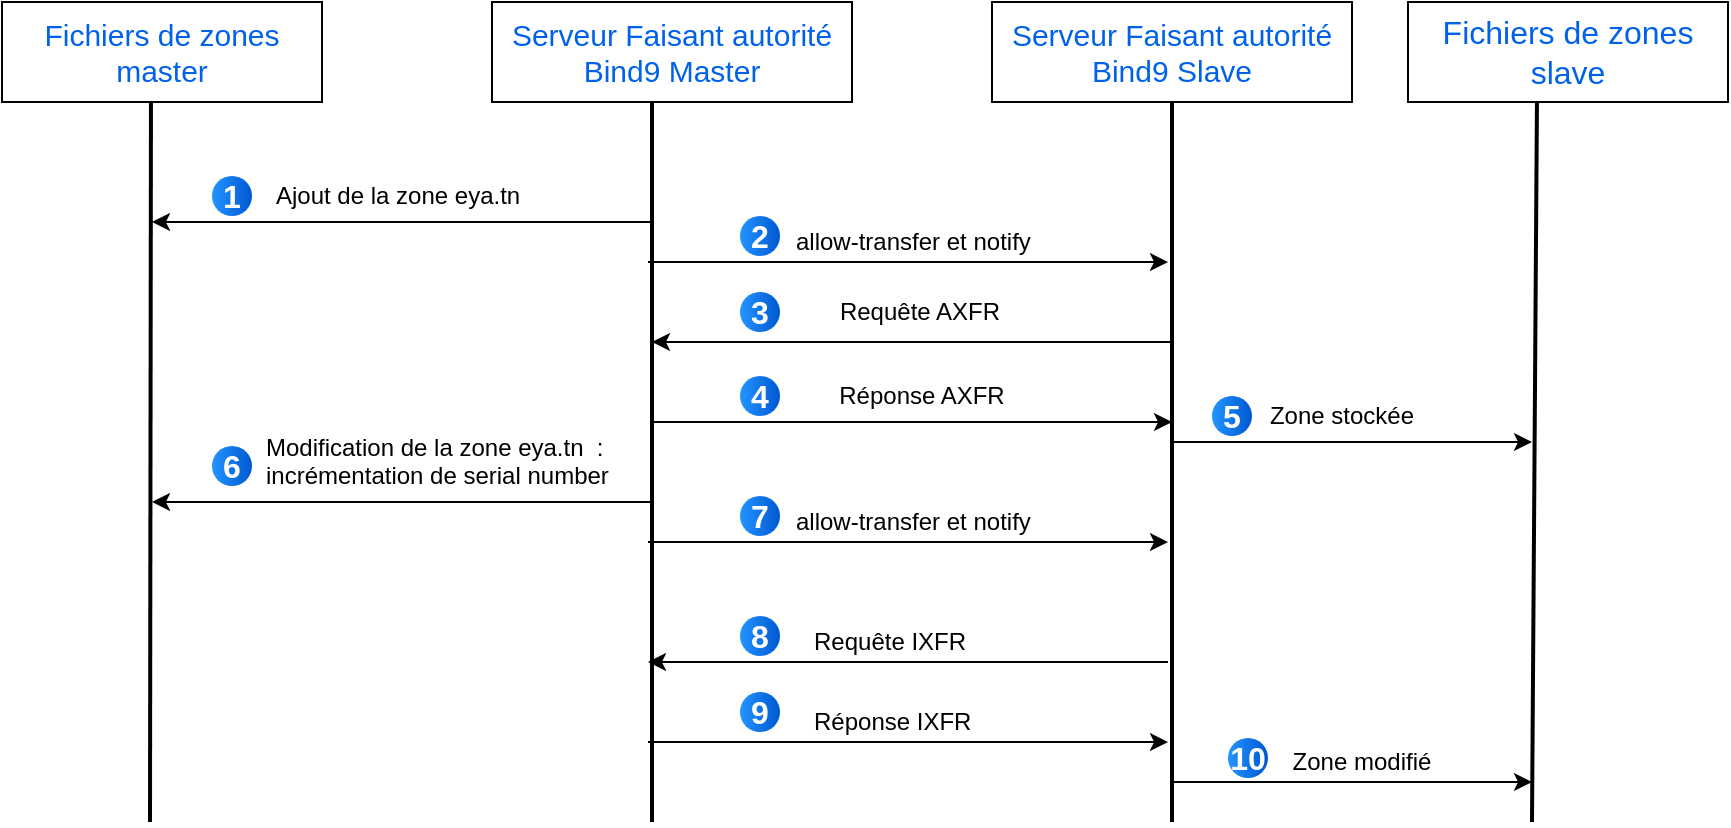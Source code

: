 <mxfile version="24.7.7">
  <diagram name="Page-1" id="ZFwUXWekMJxTEN9P8XSZ">
    <mxGraphModel dx="1877" dy="530" grid="1" gridSize="10" guides="1" tooltips="1" connect="1" arrows="1" fold="1" page="1" pageScale="1" pageWidth="827" pageHeight="1169" math="0" shadow="0">
      <root>
        <mxCell id="0" />
        <mxCell id="1" parent="0" />
        <mxCell id="8kmeovn6baDtIUTZzQ98-1" value="" style="endArrow=none;html=1;rounded=0;strokeColor=#000000;strokeWidth=2;" edge="1" parent="1">
          <mxGeometry width="50" height="50" relative="1" as="geometry">
            <mxPoint x="280" y="600" as="sourcePoint" />
            <mxPoint x="280" y="240" as="targetPoint" />
          </mxGeometry>
        </mxCell>
        <mxCell id="8kmeovn6baDtIUTZzQ98-2" value="" style="endArrow=none;html=1;rounded=0;strokeColor=#000000;strokeWidth=2;" edge="1" parent="1">
          <mxGeometry width="50" height="50" relative="1" as="geometry">
            <mxPoint x="540" y="600" as="sourcePoint" />
            <mxPoint x="540" y="240" as="targetPoint" />
          </mxGeometry>
        </mxCell>
        <mxCell id="8kmeovn6baDtIUTZzQ98-4" value="&lt;font style=&quot;font-size: 15px;&quot; color=&quot;#0061eb&quot;&gt;Serveur Faisant autorité Bind9 Master&lt;/font&gt;" style="rounded=0;whiteSpace=wrap;html=1;" vertex="1" parent="1">
          <mxGeometry x="200" y="190" width="180" height="50" as="geometry" />
        </mxCell>
        <mxCell id="8kmeovn6baDtIUTZzQ98-5" value="&lt;span style=&quot;font-size: 15px;&quot;&gt;&lt;font style=&quot;font-size: 15px;&quot; color=&quot;#0061eb&quot;&gt;Serveur Faisant autorité Bind9&amp;nbsp;&lt;/font&gt;&lt;/span&gt;&lt;span style=&quot;font-size: 15px; color: rgb(0, 97, 235); background-color: initial;&quot;&gt;Slave&lt;/span&gt;" style="rounded=0;whiteSpace=wrap;html=1;" vertex="1" parent="1">
          <mxGeometry x="450" y="190" width="180" height="50" as="geometry" />
        </mxCell>
        <mxCell id="8kmeovn6baDtIUTZzQ98-6" value="Ajout de la zone&amp;nbsp;&lt;span style=&quot;background-color: initial;&quot;&gt;eya.tn&amp;nbsp;&lt;/span&gt;" style="text;html=1;align=left;verticalAlign=middle;whiteSpace=wrap;rounded=0;" vertex="1" parent="1">
          <mxGeometry x="90" y="257" width="130" height="60" as="geometry" />
        </mxCell>
        <mxCell id="8kmeovn6baDtIUTZzQ98-7" value="" style="endArrow=classic;html=1;rounded=0;" edge="1" parent="1">
          <mxGeometry width="50" height="50" relative="1" as="geometry">
            <mxPoint x="540" y="360" as="sourcePoint" />
            <mxPoint x="280" y="360" as="targetPoint" />
          </mxGeometry>
        </mxCell>
        <mxCell id="8kmeovn6baDtIUTZzQ98-8" value="Requête AXFR" style="text;html=1;align=center;verticalAlign=middle;whiteSpace=wrap;rounded=0;" vertex="1" parent="1">
          <mxGeometry x="359" y="330" width="110" height="30" as="geometry" />
        </mxCell>
        <mxCell id="8kmeovn6baDtIUTZzQ98-9" value="" style="endArrow=none;html=1;rounded=0;endFill=0;startArrow=classic;startFill=1;" edge="1" parent="1">
          <mxGeometry width="50" height="50" relative="1" as="geometry">
            <mxPoint x="540" y="400" as="sourcePoint" />
            <mxPoint x="280" y="400" as="targetPoint" />
          </mxGeometry>
        </mxCell>
        <mxCell id="8kmeovn6baDtIUTZzQ98-10" value="Réponse AXFR" style="text;html=1;align=center;verticalAlign=middle;whiteSpace=wrap;rounded=0;" vertex="1" parent="1">
          <mxGeometry x="360" y="372" width="110" height="30" as="geometry" />
        </mxCell>
        <mxCell id="8kmeovn6baDtIUTZzQ98-11" value="Modification de la zone&amp;nbsp;&lt;span style=&quot;background-color: initial;&quot;&gt;eya.tn&amp;nbsp; : incrémentation de serial number&lt;/span&gt;&lt;div&gt;&lt;br&gt;&lt;/div&gt;" style="text;html=1;align=left;verticalAlign=middle;whiteSpace=wrap;rounded=0;" vertex="1" parent="1">
          <mxGeometry x="85" y="387" width="239" height="80" as="geometry" />
        </mxCell>
        <mxCell id="8kmeovn6baDtIUTZzQ98-13" value="" style="endArrow=none;html=1;rounded=0;strokeColor=#000000;strokeWidth=2;entryX=0.403;entryY=1;entryDx=0;entryDy=0;entryPerimeter=0;" edge="1" parent="1">
          <mxGeometry width="50" height="50" relative="1" as="geometry">
            <mxPoint x="29" y="600" as="sourcePoint" />
            <mxPoint x="29.48" y="240" as="targetPoint" />
          </mxGeometry>
        </mxCell>
        <mxCell id="8kmeovn6baDtIUTZzQ98-14" value="" style="endArrow=classic;html=1;rounded=0;" edge="1" parent="1">
          <mxGeometry width="50" height="50" relative="1" as="geometry">
            <mxPoint x="280" y="300" as="sourcePoint" />
            <mxPoint x="30" y="300" as="targetPoint" />
          </mxGeometry>
        </mxCell>
        <mxCell id="8kmeovn6baDtIUTZzQ98-21" value="&lt;font style=&quot;font-size: 15px;&quot; color=&quot;#0061eb&quot;&gt;Fichiers de zones master&lt;/font&gt;" style="rounded=0;whiteSpace=wrap;html=1;" vertex="1" parent="1">
          <mxGeometry x="-45" y="190" width="160" height="50" as="geometry" />
        </mxCell>
        <mxCell id="8kmeovn6baDtIUTZzQ98-22" value="" style="endArrow=none;html=1;rounded=0;strokeColor=#000000;strokeWidth=2;entryX=0.403;entryY=1;entryDx=0;entryDy=0;entryPerimeter=0;" edge="1" parent="1" target="8kmeovn6baDtIUTZzQ98-23">
          <mxGeometry width="50" height="50" relative="1" as="geometry">
            <mxPoint x="720" y="600" as="sourcePoint" />
            <mxPoint x="724.5" y="260" as="targetPoint" />
          </mxGeometry>
        </mxCell>
        <mxCell id="8kmeovn6baDtIUTZzQ98-23" value="&lt;font style=&quot;font-size: 16px;&quot; color=&quot;#0061eb&quot;&gt;Fichiers de zones slave&lt;/font&gt;" style="rounded=0;whiteSpace=wrap;html=1;" vertex="1" parent="1">
          <mxGeometry x="658" y="190" width="160" height="50" as="geometry" />
        </mxCell>
        <mxCell id="8kmeovn6baDtIUTZzQ98-25" value="" style="endArrow=none;html=1;rounded=0;endFill=0;startArrow=classic;startFill=1;" edge="1" parent="1">
          <mxGeometry width="50" height="50" relative="1" as="geometry">
            <mxPoint x="538" y="320" as="sourcePoint" />
            <mxPoint x="278" y="320" as="targetPoint" />
          </mxGeometry>
        </mxCell>
        <mxCell id="8kmeovn6baDtIUTZzQ98-26" value="&lt;span class=&quot;hljs-selector-tag&quot;&gt;allow-transfer&lt;/span&gt;&amp;nbsp;et&amp;nbsp;&lt;span class=&quot;hljs-selector-tag&quot;&gt;notify&lt;/span&gt;" style="text;html=1;align=left;verticalAlign=middle;whiteSpace=wrap;rounded=0;" vertex="1" parent="1">
          <mxGeometry x="350" y="280" width="130" height="60" as="geometry" />
        </mxCell>
        <mxCell id="8kmeovn6baDtIUTZzQ98-27" value="" style="endArrow=classic;html=1;rounded=0;" edge="1" parent="1">
          <mxGeometry width="50" height="50" relative="1" as="geometry">
            <mxPoint x="280" y="440" as="sourcePoint" />
            <mxPoint x="30" y="440" as="targetPoint" />
          </mxGeometry>
        </mxCell>
        <mxCell id="8kmeovn6baDtIUTZzQ98-28" value="" style="endArrow=none;html=1;rounded=0;endFill=0;startArrow=classic;startFill=1;" edge="1" parent="1">
          <mxGeometry width="50" height="50" relative="1" as="geometry">
            <mxPoint x="720" y="410" as="sourcePoint" />
            <mxPoint x="540" y="410" as="targetPoint" />
          </mxGeometry>
        </mxCell>
        <mxCell id="8kmeovn6baDtIUTZzQ98-29" value="&lt;span class=&quot;hljs-selector-tag&quot;&gt;Zone&lt;/span&gt;&amp;nbsp;&lt;span class=&quot;hljs-selector-tag&quot;&gt;stock&lt;/span&gt;é&lt;span class=&quot;hljs-selector-tag&quot;&gt;e&lt;/span&gt;" style="text;html=1;align=center;verticalAlign=middle;whiteSpace=wrap;rounded=0;" vertex="1" parent="1">
          <mxGeometry x="570" y="382" width="110" height="30" as="geometry" />
        </mxCell>
        <mxCell id="8kmeovn6baDtIUTZzQ98-30" value="" style="endArrow=none;html=1;rounded=0;endFill=0;startArrow=classic;startFill=1;" edge="1" parent="1">
          <mxGeometry width="50" height="50" relative="1" as="geometry">
            <mxPoint x="538" y="460" as="sourcePoint" />
            <mxPoint x="278" y="460" as="targetPoint" />
          </mxGeometry>
        </mxCell>
        <mxCell id="8kmeovn6baDtIUTZzQ98-31" value="&lt;span class=&quot;hljs-selector-tag&quot;&gt;allow-transfer&lt;/span&gt;&amp;nbsp;et&amp;nbsp;&lt;span class=&quot;hljs-selector-tag&quot;&gt;notify&lt;/span&gt;" style="text;html=1;align=left;verticalAlign=middle;whiteSpace=wrap;rounded=0;" vertex="1" parent="1">
          <mxGeometry x="350" y="420" width="120" height="60" as="geometry" />
        </mxCell>
        <mxCell id="8kmeovn6baDtIUTZzQ98-32" value="" style="endArrow=classic;html=1;rounded=0;endFill=1;startArrow=none;startFill=0;" edge="1" parent="1">
          <mxGeometry width="50" height="50" relative="1" as="geometry">
            <mxPoint x="538" y="520" as="sourcePoint" />
            <mxPoint x="278" y="520" as="targetPoint" />
          </mxGeometry>
        </mxCell>
        <mxCell id="8kmeovn6baDtIUTZzQ98-33" value="&lt;span style=&quot;text-align: center;&quot;&gt;Requête IXFR&lt;/span&gt;" style="text;html=1;align=left;verticalAlign=middle;whiteSpace=wrap;rounded=0;" vertex="1" parent="1">
          <mxGeometry x="359" y="480" width="91" height="60" as="geometry" />
        </mxCell>
        <mxCell id="8kmeovn6baDtIUTZzQ98-34" value="" style="endArrow=none;html=1;rounded=0;endFill=0;startArrow=classic;startFill=1;" edge="1" parent="1">
          <mxGeometry width="50" height="50" relative="1" as="geometry">
            <mxPoint x="538" y="560" as="sourcePoint" />
            <mxPoint x="278" y="560" as="targetPoint" />
          </mxGeometry>
        </mxCell>
        <mxCell id="8kmeovn6baDtIUTZzQ98-35" value="&lt;span style=&quot;text-align: center;&quot;&gt;Réponse IXFR&lt;/span&gt;" style="text;html=1;align=left;verticalAlign=middle;whiteSpace=wrap;rounded=0;" vertex="1" parent="1">
          <mxGeometry x="359" y="520" width="290" height="60" as="geometry" />
        </mxCell>
        <mxCell id="8kmeovn6baDtIUTZzQ98-36" value="" style="endArrow=none;html=1;rounded=0;endFill=0;startArrow=classic;startFill=1;" edge="1" parent="1">
          <mxGeometry width="50" height="50" relative="1" as="geometry">
            <mxPoint x="720" y="580" as="sourcePoint" />
            <mxPoint x="540" y="580" as="targetPoint" />
          </mxGeometry>
        </mxCell>
        <mxCell id="8kmeovn6baDtIUTZzQ98-37" value="&lt;span class=&quot;hljs-selector-tag&quot;&gt;Zone&lt;/span&gt;&amp;nbsp;modifié" style="text;html=1;align=center;verticalAlign=middle;whiteSpace=wrap;rounded=0;" vertex="1" parent="1">
          <mxGeometry x="580" y="555" width="110" height="30" as="geometry" />
        </mxCell>
        <mxCell id="8kmeovn6baDtIUTZzQ98-38" value="1" style="ellipse;whiteSpace=wrap;html=1;aspect=fixed;rotation=0;gradientColor=#0057D2;strokeColor=none;gradientDirection=east;fillColor=#2395FF;rounded=0;pointerEvents=0;fontFamily=Helvetica;fontSize=16;fontColor=#FFFFFF;spacingTop=4;spacingBottom=4;spacingLeft=4;spacingRight=4;points=[];fontStyle=1" vertex="1" parent="1">
          <mxGeometry x="60" y="277" width="20" height="20" as="geometry" />
        </mxCell>
        <mxCell id="8kmeovn6baDtIUTZzQ98-39" value="2" style="ellipse;whiteSpace=wrap;html=1;aspect=fixed;rotation=0;gradientColor=#0057D2;strokeColor=none;gradientDirection=east;fillColor=#2395FF;rounded=0;pointerEvents=0;fontFamily=Helvetica;fontSize=16;fontColor=#FFFFFF;spacingTop=4;spacingBottom=4;spacingLeft=4;spacingRight=4;points=[];fontStyle=1" vertex="1" parent="1">
          <mxGeometry x="324" y="297" width="20" height="20" as="geometry" />
        </mxCell>
        <mxCell id="8kmeovn6baDtIUTZzQ98-40" value="3" style="ellipse;whiteSpace=wrap;html=1;aspect=fixed;rotation=0;gradientColor=#0057D2;strokeColor=none;gradientDirection=east;fillColor=#2395FF;rounded=0;pointerEvents=0;fontFamily=Helvetica;fontSize=16;fontColor=#FFFFFF;spacingTop=4;spacingBottom=4;spacingLeft=4;spacingRight=4;points=[];fontStyle=1" vertex="1" parent="1">
          <mxGeometry x="324" y="335" width="20" height="20" as="geometry" />
        </mxCell>
        <mxCell id="8kmeovn6baDtIUTZzQ98-41" value="4" style="ellipse;whiteSpace=wrap;html=1;aspect=fixed;rotation=0;gradientColor=#0057D2;strokeColor=none;gradientDirection=east;fillColor=#2395FF;rounded=0;pointerEvents=0;fontFamily=Helvetica;fontSize=16;fontColor=#FFFFFF;spacingTop=4;spacingBottom=4;spacingLeft=4;spacingRight=4;points=[];fontStyle=1" vertex="1" parent="1">
          <mxGeometry x="324" y="377" width="20" height="20" as="geometry" />
        </mxCell>
        <mxCell id="8kmeovn6baDtIUTZzQ98-42" value="5" style="ellipse;whiteSpace=wrap;html=1;aspect=fixed;rotation=0;gradientColor=#0057D2;strokeColor=none;gradientDirection=east;fillColor=#2395FF;rounded=0;pointerEvents=0;fontFamily=Helvetica;fontSize=16;fontColor=#FFFFFF;spacingTop=4;spacingBottom=4;spacingLeft=4;spacingRight=4;points=[];fontStyle=1" vertex="1" parent="1">
          <mxGeometry x="560" y="387" width="20" height="20" as="geometry" />
        </mxCell>
        <mxCell id="8kmeovn6baDtIUTZzQ98-43" value="6" style="ellipse;whiteSpace=wrap;html=1;aspect=fixed;rotation=0;gradientColor=#0057D2;strokeColor=none;gradientDirection=east;fillColor=#2395FF;rounded=0;pointerEvents=0;fontFamily=Helvetica;fontSize=16;fontColor=#FFFFFF;spacingTop=4;spacingBottom=4;spacingLeft=4;spacingRight=4;points=[];fontStyle=1" vertex="1" parent="1">
          <mxGeometry x="60" y="412" width="20" height="20" as="geometry" />
        </mxCell>
        <mxCell id="8kmeovn6baDtIUTZzQ98-44" value="7" style="ellipse;whiteSpace=wrap;html=1;aspect=fixed;rotation=0;gradientColor=#0057D2;strokeColor=none;gradientDirection=east;fillColor=#2395FF;rounded=0;pointerEvents=0;fontFamily=Helvetica;fontSize=16;fontColor=#FFFFFF;spacingTop=4;spacingBottom=4;spacingLeft=4;spacingRight=4;points=[];fontStyle=1" vertex="1" parent="1">
          <mxGeometry x="324" y="437" width="20" height="20" as="geometry" />
        </mxCell>
        <mxCell id="8kmeovn6baDtIUTZzQ98-45" value="8" style="ellipse;whiteSpace=wrap;html=1;aspect=fixed;rotation=0;gradientColor=#0057D2;strokeColor=none;gradientDirection=east;fillColor=#2395FF;rounded=0;pointerEvents=0;fontFamily=Helvetica;fontSize=16;fontColor=#FFFFFF;spacingTop=4;spacingBottom=4;spacingLeft=4;spacingRight=4;points=[];fontStyle=1" vertex="1" parent="1">
          <mxGeometry x="324" y="497" width="20" height="20" as="geometry" />
        </mxCell>
        <mxCell id="8kmeovn6baDtIUTZzQ98-46" value="9" style="ellipse;whiteSpace=wrap;html=1;aspect=fixed;rotation=0;gradientColor=#0057D2;strokeColor=none;gradientDirection=east;fillColor=#2395FF;rounded=0;pointerEvents=0;fontFamily=Helvetica;fontSize=16;fontColor=#FFFFFF;spacingTop=4;spacingBottom=4;spacingLeft=4;spacingRight=4;points=[];fontStyle=1" vertex="1" parent="1">
          <mxGeometry x="324" y="535" width="20" height="20" as="geometry" />
        </mxCell>
        <mxCell id="8kmeovn6baDtIUTZzQ98-48" value="10" style="ellipse;whiteSpace=wrap;html=1;aspect=fixed;rotation=0;gradientColor=#0057D2;strokeColor=none;gradientDirection=east;fillColor=#2395FF;rounded=0;pointerEvents=0;fontFamily=Helvetica;fontSize=16;fontColor=#FFFFFF;spacingTop=4;spacingBottom=4;spacingLeft=4;spacingRight=4;points=[];fontStyle=1" vertex="1" parent="1">
          <mxGeometry x="568" y="558" width="20" height="20" as="geometry" />
        </mxCell>
      </root>
    </mxGraphModel>
  </diagram>
</mxfile>
